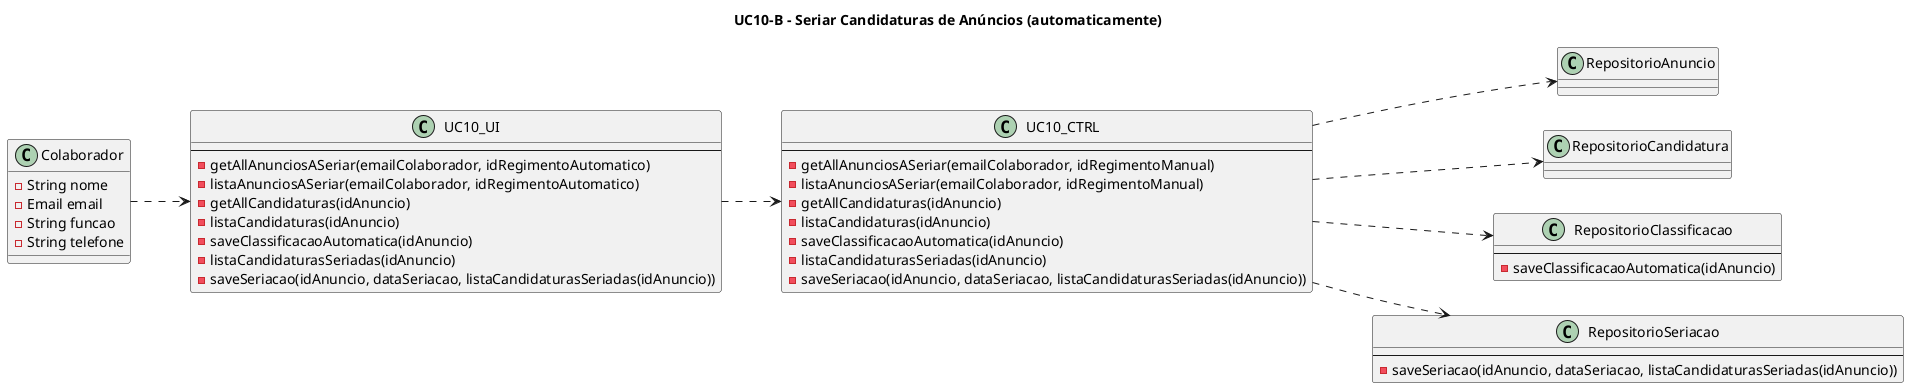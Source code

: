 @startuml

title UC10-B - Seriar Candidaturas de Anúncios (automaticamente)

left to right direction

class Colaborador {
    -String nome 
    -Email email
    -String funcao
    -String telefone
}

class RepositorioAnuncio{
    
}

class RepositorioCandidatura {

}

class RepositorioClassificacao{
    --
    -saveClassificacaoAutomatica(idAnuncio)
}

class RepositorioSeriacao{
    --
    -saveSeriacao(idAnuncio, dataSeriacao, listaCandidaturasSeriadas(idAnuncio))    
}

class UC10_UI{
    --
    -getAllAnunciosASeriar(emailColaborador, idRegimentoAutomatico)
    -listaAnunciosASeriar(emailColaborador, idRegimentoAutomatico)
    -getAllCandidaturas(idAnuncio)
    -listaCandidaturas(idAnuncio)
    -saveClassificacaoAutomatica(idAnuncio)
    -listaCandidaturasSeriadas(idAnuncio)
    -saveSeriacao(idAnuncio, dataSeriacao, listaCandidaturasSeriadas(idAnuncio))  
}

class UC10_CTRL{
    --
    -getAllAnunciosASeriar(emailColaborador, idRegimentoManual)
    -listaAnunciosASeriar(emailColaborador, idRegimentoManual)
    -getAllCandidaturas(idAnuncio)
    -listaCandidaturas(idAnuncio)
    -saveClassificacaoAutomatica(idAnuncio)
    -listaCandidaturasSeriadas(idAnuncio)
    -saveSeriacao(idAnuncio, dataSeriacao, listaCandidaturasSeriadas(idAnuncio))    
}


Colaborador ..> UC10_UI
UC10_UI ..> UC10_CTRL
UC10_CTRL ..> RepositorioAnuncio
UC10_CTRL ..> RepositorioCandidatura
UC10_CTRL ..> RepositorioClassificacao
UC10_CTRL ..> RepositorioSeriacao

@enduml